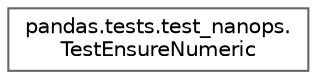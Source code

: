 digraph "Graphical Class Hierarchy"
{
 // LATEX_PDF_SIZE
  bgcolor="transparent";
  edge [fontname=Helvetica,fontsize=10,labelfontname=Helvetica,labelfontsize=10];
  node [fontname=Helvetica,fontsize=10,shape=box,height=0.2,width=0.4];
  rankdir="LR";
  Node0 [id="Node000000",label="pandas.tests.test_nanops.\lTestEnsureNumeric",height=0.2,width=0.4,color="grey40", fillcolor="white", style="filled",URL="$d5/dad/classpandas_1_1tests_1_1test__nanops_1_1TestEnsureNumeric.html",tooltip=" "];
}
